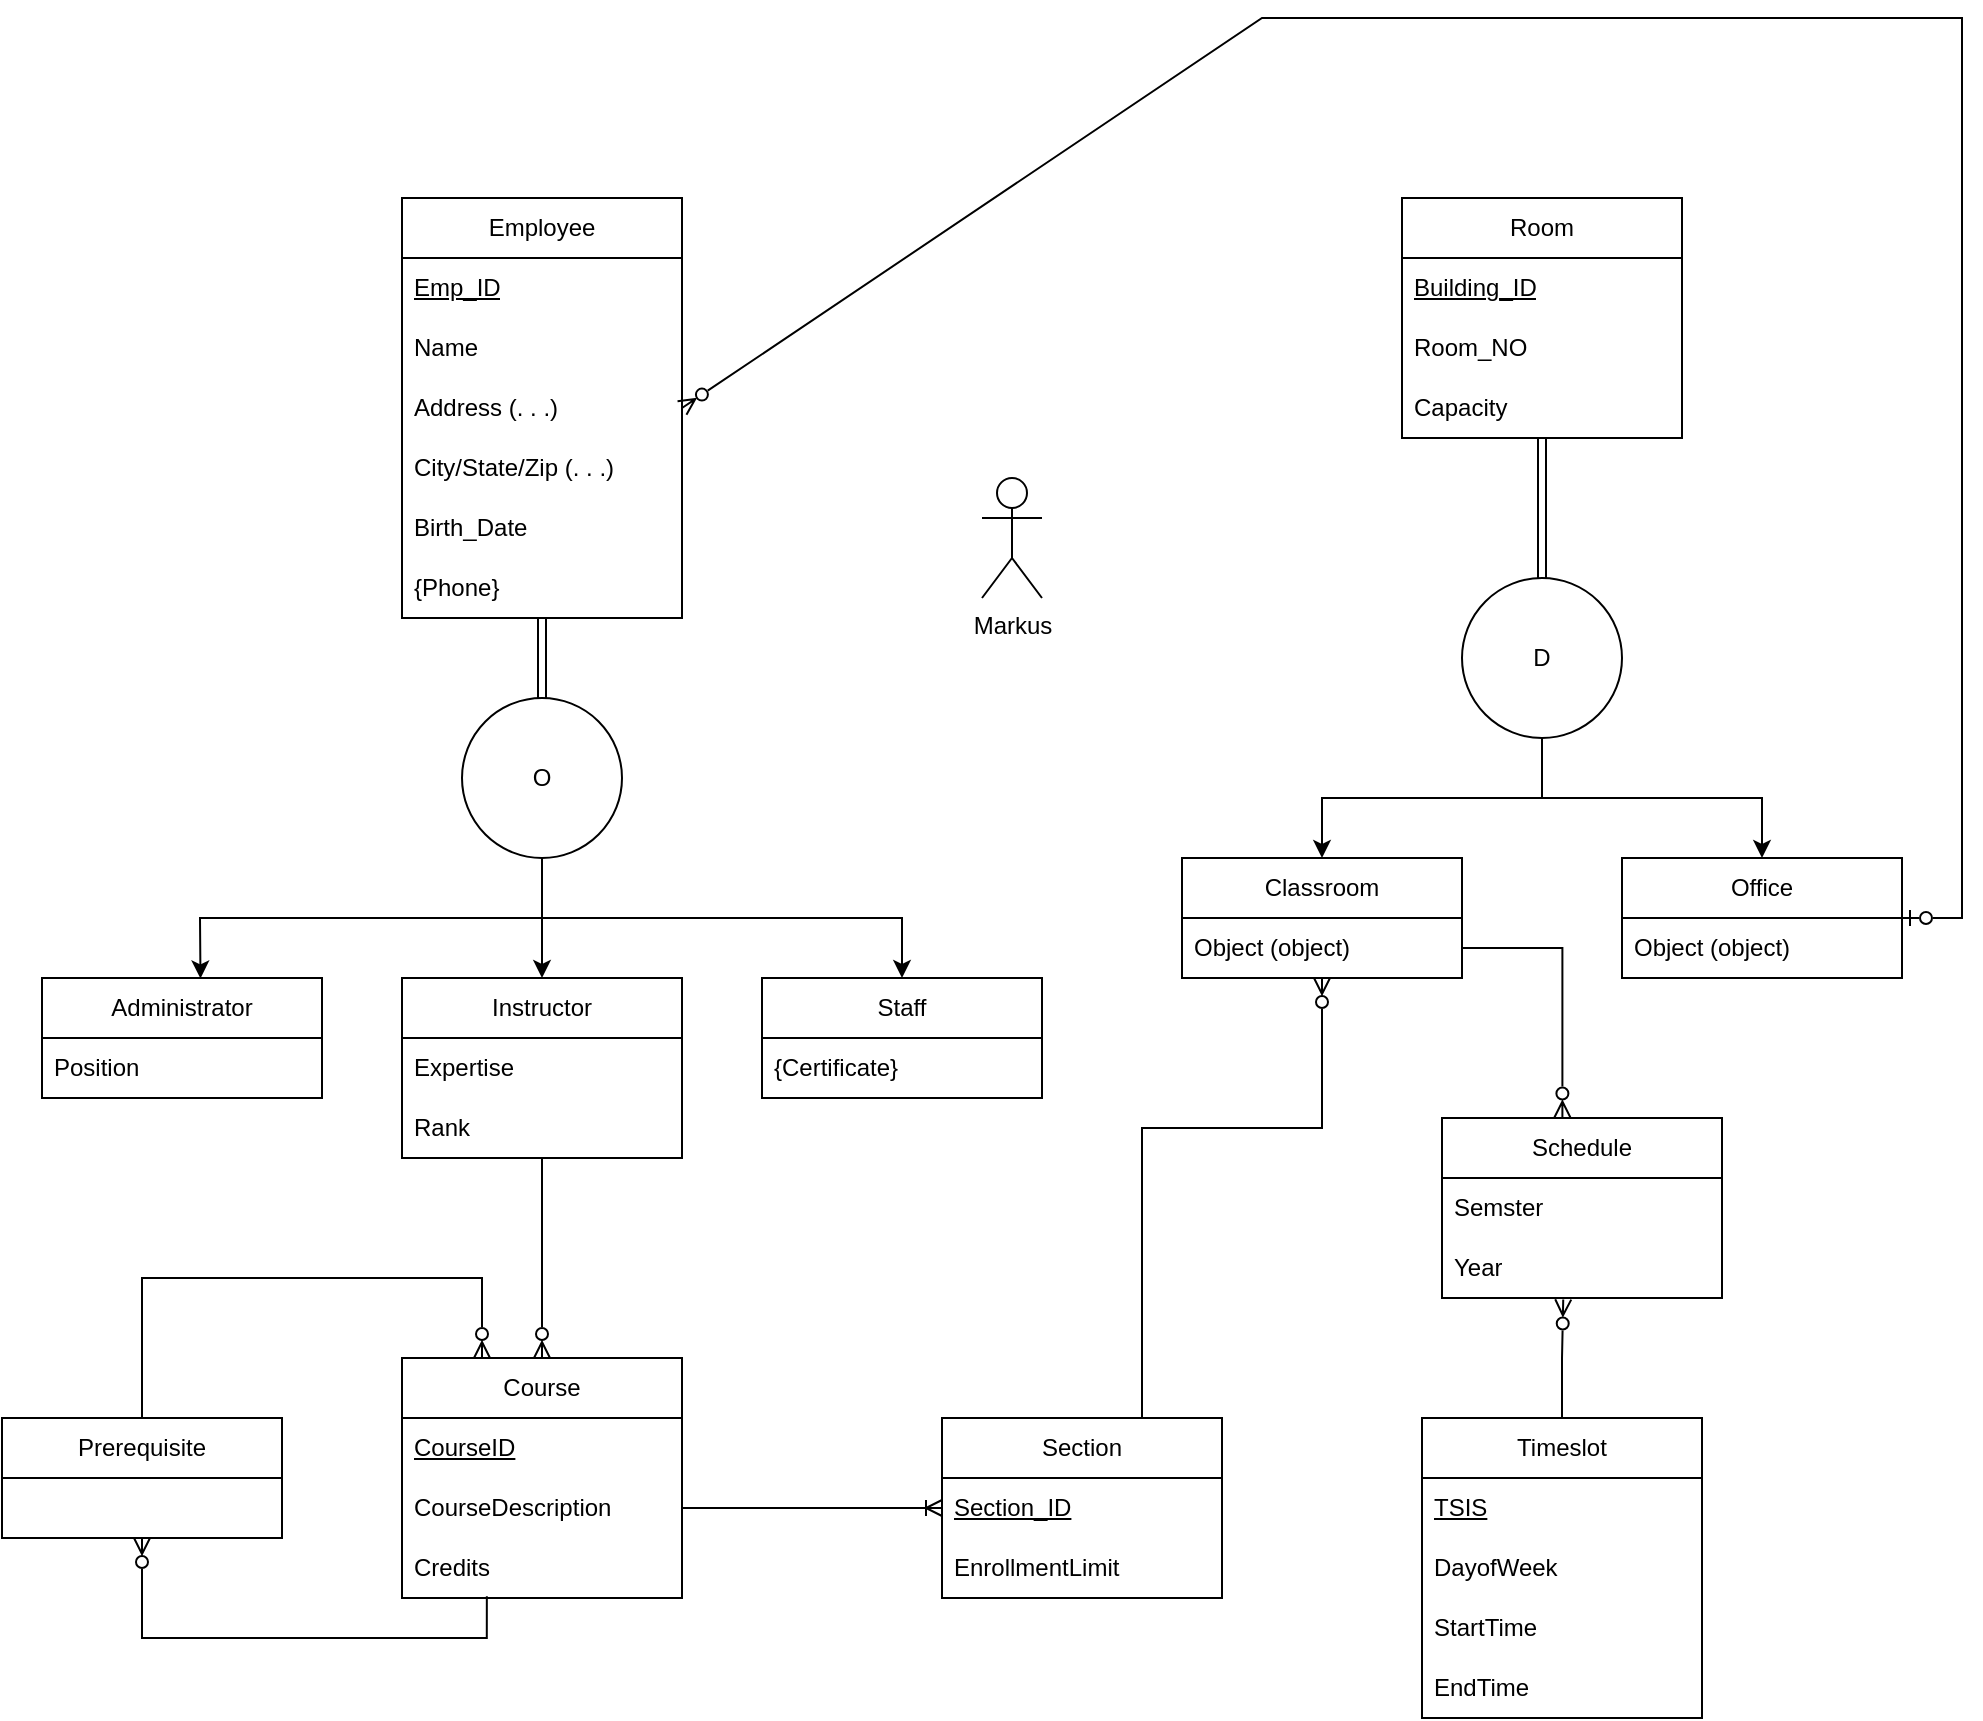 <mxfile version="28.2.5">
  <diagram name="Page-1" id="pNBeXpuQ4L14QntjSeyP">
    <mxGraphModel dx="1078" dy="878" grid="1" gridSize="10" guides="1" tooltips="1" connect="1" arrows="1" fold="1" page="1" pageScale="1" pageWidth="850" pageHeight="1100" math="0" shadow="0">
      <root>
        <mxCell id="0" />
        <mxCell id="1" parent="0" />
        <mxCell id="OhDDxIPIgr9wnCfn7Brg-9" value="" style="edgeStyle=orthogonalEdgeStyle;rounded=0;orthogonalLoop=1;jettySize=auto;html=1;shape=link;" parent="1" source="OhDDxIPIgr9wnCfn7Brg-1" target="OhDDxIPIgr9wnCfn7Brg-8" edge="1">
          <mxGeometry relative="1" as="geometry" />
        </mxCell>
        <mxCell id="OhDDxIPIgr9wnCfn7Brg-1" value="Employee" style="swimlane;fontStyle=0;childLayout=stackLayout;horizontal=1;startSize=30;horizontalStack=0;resizeParent=1;resizeParentMax=0;resizeLast=0;collapsible=1;marginBottom=0;whiteSpace=wrap;html=1;" parent="1" vertex="1">
          <mxGeometry x="340" y="240" width="140" height="210" as="geometry" />
        </mxCell>
        <mxCell id="OhDDxIPIgr9wnCfn7Brg-2" value="&lt;u&gt;Emp_ID&lt;/u&gt;" style="text;strokeColor=none;fillColor=none;align=left;verticalAlign=middle;spacingLeft=4;spacingRight=4;overflow=hidden;points=[[0,0.5],[1,0.5]];portConstraint=eastwest;rotatable=0;whiteSpace=wrap;html=1;" parent="OhDDxIPIgr9wnCfn7Brg-1" vertex="1">
          <mxGeometry y="30" width="140" height="30" as="geometry" />
        </mxCell>
        <mxCell id="OhDDxIPIgr9wnCfn7Brg-3" value="&lt;div&gt;Name&lt;/div&gt;" style="text;strokeColor=none;fillColor=none;align=left;verticalAlign=middle;spacingLeft=4;spacingRight=4;overflow=hidden;points=[[0,0.5],[1,0.5]];portConstraint=eastwest;rotatable=0;whiteSpace=wrap;html=1;" parent="OhDDxIPIgr9wnCfn7Brg-1" vertex="1">
          <mxGeometry y="60" width="140" height="30" as="geometry" />
        </mxCell>
        <mxCell id="OhDDxIPIgr9wnCfn7Brg-4" value="Address&amp;nbsp;(. . .)" style="text;strokeColor=none;fillColor=none;align=left;verticalAlign=middle;spacingLeft=4;spacingRight=4;overflow=hidden;points=[[0,0.5],[1,0.5]];portConstraint=eastwest;rotatable=0;whiteSpace=wrap;html=1;" parent="OhDDxIPIgr9wnCfn7Brg-1" vertex="1">
          <mxGeometry y="90" width="140" height="30" as="geometry" />
        </mxCell>
        <mxCell id="OhDDxIPIgr9wnCfn7Brg-5" value="City/State/Zip (. . .)" style="text;strokeColor=none;fillColor=none;align=left;verticalAlign=middle;spacingLeft=4;spacingRight=4;overflow=hidden;points=[[0,0.5],[1,0.5]];portConstraint=eastwest;rotatable=0;whiteSpace=wrap;html=1;" parent="OhDDxIPIgr9wnCfn7Brg-1" vertex="1">
          <mxGeometry y="120" width="140" height="30" as="geometry" />
        </mxCell>
        <mxCell id="OhDDxIPIgr9wnCfn7Brg-6" value="Birth_Date" style="text;strokeColor=none;fillColor=none;align=left;verticalAlign=middle;spacingLeft=4;spacingRight=4;overflow=hidden;points=[[0,0.5],[1,0.5]];portConstraint=eastwest;rotatable=0;whiteSpace=wrap;html=1;" parent="OhDDxIPIgr9wnCfn7Brg-1" vertex="1">
          <mxGeometry y="150" width="140" height="30" as="geometry" />
        </mxCell>
        <mxCell id="OhDDxIPIgr9wnCfn7Brg-7" value="{Phone}" style="text;strokeColor=none;fillColor=none;align=left;verticalAlign=middle;spacingLeft=4;spacingRight=4;overflow=hidden;points=[[0,0.5],[1,0.5]];portConstraint=eastwest;rotatable=0;whiteSpace=wrap;html=1;" parent="OhDDxIPIgr9wnCfn7Brg-1" vertex="1">
          <mxGeometry y="180" width="140" height="30" as="geometry" />
        </mxCell>
        <mxCell id="OhDDxIPIgr9wnCfn7Brg-19" style="edgeStyle=elbowEdgeStyle;rounded=0;orthogonalLoop=1;jettySize=auto;html=1;elbow=vertical;entryX=0.5;entryY=0;entryDx=0;entryDy=0;" parent="1" source="OhDDxIPIgr9wnCfn7Brg-8" target="OhDDxIPIgr9wnCfn7Brg-10" edge="1">
          <mxGeometry relative="1" as="geometry">
            <mxPoint x="410" y="600" as="targetPoint" />
          </mxGeometry>
        </mxCell>
        <mxCell id="OhDDxIPIgr9wnCfn7Brg-8" value="O" style="ellipse;whiteSpace=wrap;html=1;fontStyle=0;startSize=30;horizontal=1;" parent="1" vertex="1">
          <mxGeometry x="370" y="490" width="80" height="80" as="geometry" />
        </mxCell>
        <mxCell id="dM-d7xp5EMUZUrmFZuvB-21" value="" style="edgeStyle=orthogonalEdgeStyle;rounded=0;orthogonalLoop=1;jettySize=auto;html=1;entryX=0.5;entryY=0;entryDx=0;entryDy=0;endArrow=ERzeroToMany;endFill=0;" edge="1" parent="1" source="OhDDxIPIgr9wnCfn7Brg-10" target="dM-d7xp5EMUZUrmFZuvB-6">
          <mxGeometry relative="1" as="geometry" />
        </mxCell>
        <mxCell id="OhDDxIPIgr9wnCfn7Brg-10" value="Instructor" style="swimlane;fontStyle=0;childLayout=stackLayout;horizontal=1;startSize=30;horizontalStack=0;resizeParent=1;resizeParentMax=0;resizeLast=0;collapsible=1;marginBottom=0;whiteSpace=wrap;html=1;" parent="1" vertex="1">
          <mxGeometry x="340" y="630" width="140" height="90" as="geometry" />
        </mxCell>
        <mxCell id="OhDDxIPIgr9wnCfn7Brg-11" value="Expertise" style="text;strokeColor=none;fillColor=none;align=left;verticalAlign=middle;spacingLeft=4;spacingRight=4;overflow=hidden;points=[[0,0.5],[1,0.5]];portConstraint=eastwest;rotatable=0;whiteSpace=wrap;html=1;" parent="OhDDxIPIgr9wnCfn7Brg-10" vertex="1">
          <mxGeometry y="30" width="140" height="30" as="geometry" />
        </mxCell>
        <mxCell id="OhDDxIPIgr9wnCfn7Brg-22" value="Rank" style="text;strokeColor=none;fillColor=none;align=left;verticalAlign=middle;spacingLeft=4;spacingRight=4;overflow=hidden;points=[[0,0.5],[1,0.5]];portConstraint=eastwest;rotatable=0;whiteSpace=wrap;html=1;" parent="OhDDxIPIgr9wnCfn7Brg-10" vertex="1">
          <mxGeometry y="60" width="140" height="30" as="geometry" />
        </mxCell>
        <mxCell id="OhDDxIPIgr9wnCfn7Brg-14" value="Administrator" style="swimlane;fontStyle=0;childLayout=stackLayout;horizontal=1;startSize=30;horizontalStack=0;resizeParent=1;resizeParentMax=0;resizeLast=0;collapsible=1;marginBottom=0;whiteSpace=wrap;html=1;" parent="1" vertex="1">
          <mxGeometry x="160" y="630" width="140" height="60" as="geometry" />
        </mxCell>
        <mxCell id="OhDDxIPIgr9wnCfn7Brg-15" value="Position" style="text;strokeColor=none;fillColor=none;align=left;verticalAlign=middle;spacingLeft=4;spacingRight=4;overflow=hidden;points=[[0,0.5],[1,0.5]];portConstraint=eastwest;rotatable=0;whiteSpace=wrap;html=1;" parent="OhDDxIPIgr9wnCfn7Brg-14" vertex="1">
          <mxGeometry y="30" width="140" height="30" as="geometry" />
        </mxCell>
        <mxCell id="OhDDxIPIgr9wnCfn7Brg-16" value="Staff" style="swimlane;fontStyle=0;childLayout=stackLayout;horizontal=1;startSize=30;horizontalStack=0;resizeParent=1;resizeParentMax=0;resizeLast=0;collapsible=1;marginBottom=0;whiteSpace=wrap;html=1;" parent="1" vertex="1">
          <mxGeometry x="520" y="630" width="140" height="60" as="geometry" />
        </mxCell>
        <mxCell id="OhDDxIPIgr9wnCfn7Brg-17" value="{Certificate}" style="text;strokeColor=none;fillColor=none;align=left;verticalAlign=middle;spacingLeft=4;spacingRight=4;overflow=hidden;points=[[0,0.5],[1,0.5]];portConstraint=eastwest;rotatable=0;whiteSpace=wrap;html=1;" parent="OhDDxIPIgr9wnCfn7Brg-16" vertex="1">
          <mxGeometry y="30" width="140" height="30" as="geometry" />
        </mxCell>
        <mxCell id="OhDDxIPIgr9wnCfn7Brg-20" value="" style="endArrow=classic;html=1;rounded=0;entryX=0.566;entryY=0.004;entryDx=0;entryDy=0;entryPerimeter=0;" parent="1" target="OhDDxIPIgr9wnCfn7Brg-14" edge="1">
          <mxGeometry width="50" height="50" relative="1" as="geometry">
            <mxPoint x="410" y="600" as="sourcePoint" />
            <mxPoint x="210" y="600" as="targetPoint" />
            <Array as="points">
              <mxPoint x="239" y="600" />
            </Array>
          </mxGeometry>
        </mxCell>
        <mxCell id="OhDDxIPIgr9wnCfn7Brg-21" value="" style="endArrow=classic;html=1;rounded=0;entryX=0.566;entryY=0.004;entryDx=0;entryDy=0;entryPerimeter=0;" parent="1" edge="1">
          <mxGeometry width="50" height="50" relative="1" as="geometry">
            <mxPoint x="410" y="600" as="sourcePoint" />
            <mxPoint x="590" y="630" as="targetPoint" />
            <Array as="points">
              <mxPoint x="590" y="600" />
            </Array>
          </mxGeometry>
        </mxCell>
        <mxCell id="OhDDxIPIgr9wnCfn7Brg-23" value="" style="edgeStyle=orthogonalEdgeStyle;rounded=0;orthogonalLoop=1;jettySize=auto;html=1;shape=link;" parent="1" source="OhDDxIPIgr9wnCfn7Brg-24" target="OhDDxIPIgr9wnCfn7Brg-32" edge="1">
          <mxGeometry relative="1" as="geometry" />
        </mxCell>
        <mxCell id="OhDDxIPIgr9wnCfn7Brg-24" value="Room" style="swimlane;fontStyle=0;childLayout=stackLayout;horizontal=1;startSize=30;horizontalStack=0;resizeParent=1;resizeParentMax=0;resizeLast=0;collapsible=1;marginBottom=0;whiteSpace=wrap;html=1;" parent="1" vertex="1">
          <mxGeometry x="840" y="240" width="140" height="120" as="geometry" />
        </mxCell>
        <mxCell id="OhDDxIPIgr9wnCfn7Brg-25" value="&lt;u&gt;Building_ID&lt;/u&gt;" style="text;strokeColor=none;fillColor=none;align=left;verticalAlign=middle;spacingLeft=4;spacingRight=4;overflow=hidden;points=[[0,0.5],[1,0.5]];portConstraint=eastwest;rotatable=0;whiteSpace=wrap;html=1;" parent="OhDDxIPIgr9wnCfn7Brg-24" vertex="1">
          <mxGeometry y="30" width="140" height="30" as="geometry" />
        </mxCell>
        <mxCell id="OhDDxIPIgr9wnCfn7Brg-26" value="Room_NO" style="text;strokeColor=none;fillColor=none;align=left;verticalAlign=middle;spacingLeft=4;spacingRight=4;overflow=hidden;points=[[0,0.5],[1,0.5]];portConstraint=eastwest;rotatable=0;whiteSpace=wrap;html=1;" parent="OhDDxIPIgr9wnCfn7Brg-24" vertex="1">
          <mxGeometry y="60" width="140" height="30" as="geometry" />
        </mxCell>
        <mxCell id="OhDDxIPIgr9wnCfn7Brg-27" value="Capacity" style="text;strokeColor=none;fillColor=none;align=left;verticalAlign=middle;spacingLeft=4;spacingRight=4;overflow=hidden;points=[[0,0.5],[1,0.5]];portConstraint=eastwest;rotatable=0;whiteSpace=wrap;html=1;" parent="OhDDxIPIgr9wnCfn7Brg-24" vertex="1">
          <mxGeometry y="90" width="140" height="30" as="geometry" />
        </mxCell>
        <mxCell id="OhDDxIPIgr9wnCfn7Brg-31" style="edgeStyle=elbowEdgeStyle;rounded=0;orthogonalLoop=1;jettySize=auto;html=1;elbow=vertical;endArrow=none;endFill=0;" parent="1" source="OhDDxIPIgr9wnCfn7Brg-32" edge="1">
          <mxGeometry relative="1" as="geometry">
            <mxPoint x="910" y="540" as="targetPoint" />
          </mxGeometry>
        </mxCell>
        <mxCell id="OhDDxIPIgr9wnCfn7Brg-32" value="D" style="ellipse;whiteSpace=wrap;html=1;fontStyle=0;startSize=30;horizontal=1;" parent="1" vertex="1">
          <mxGeometry x="870" y="430" width="80" height="80" as="geometry" />
        </mxCell>
        <mxCell id="OhDDxIPIgr9wnCfn7Brg-36" value="Classroom" style="swimlane;fontStyle=0;childLayout=stackLayout;horizontal=1;startSize=30;horizontalStack=0;resizeParent=1;resizeParentMax=0;resizeLast=0;collapsible=1;marginBottom=0;whiteSpace=wrap;html=1;" parent="1" vertex="1">
          <mxGeometry x="730" y="570" width="140" height="60" as="geometry" />
        </mxCell>
        <mxCell id="OhDDxIPIgr9wnCfn7Brg-37" value="Object (object)" style="text;strokeColor=none;fillColor=none;align=left;verticalAlign=middle;spacingLeft=4;spacingRight=4;overflow=hidden;points=[[0,0.5],[1,0.5]];portConstraint=eastwest;rotatable=0;whiteSpace=wrap;html=1;" parent="OhDDxIPIgr9wnCfn7Brg-36" vertex="1">
          <mxGeometry y="30" width="140" height="30" as="geometry" />
        </mxCell>
        <mxCell id="OhDDxIPIgr9wnCfn7Brg-38" value="Office" style="swimlane;fontStyle=0;childLayout=stackLayout;horizontal=1;startSize=30;horizontalStack=0;resizeParent=1;resizeParentMax=0;resizeLast=0;collapsible=1;marginBottom=0;whiteSpace=wrap;html=1;" parent="1" vertex="1">
          <mxGeometry x="950" y="570" width="140" height="60" as="geometry" />
        </mxCell>
        <mxCell id="OhDDxIPIgr9wnCfn7Brg-39" value="Object (object)" style="text;strokeColor=none;fillColor=none;align=left;verticalAlign=middle;spacingLeft=4;spacingRight=4;overflow=hidden;points=[[0,0.5],[1,0.5]];portConstraint=eastwest;rotatable=0;whiteSpace=wrap;html=1;" parent="OhDDxIPIgr9wnCfn7Brg-38" vertex="1">
          <mxGeometry y="30" width="140" height="30" as="geometry" />
        </mxCell>
        <mxCell id="OhDDxIPIgr9wnCfn7Brg-40" value="" style="endArrow=classic;html=1;rounded=0;" parent="1" edge="1">
          <mxGeometry width="50" height="50" relative="1" as="geometry">
            <mxPoint x="910" y="540" as="sourcePoint" />
            <mxPoint x="800" y="570" as="targetPoint" />
            <Array as="points">
              <mxPoint x="800" y="540" />
            </Array>
          </mxGeometry>
        </mxCell>
        <mxCell id="OhDDxIPIgr9wnCfn7Brg-41" value="" style="endArrow=classic;html=1;rounded=0;entryX=0.5;entryY=0;entryDx=0;entryDy=0;" parent="1" target="OhDDxIPIgr9wnCfn7Brg-38" edge="1">
          <mxGeometry width="50" height="50" relative="1" as="geometry">
            <mxPoint x="910" y="540" as="sourcePoint" />
            <mxPoint x="1010" y="560" as="targetPoint" />
            <Array as="points">
              <mxPoint x="1020" y="540" />
            </Array>
          </mxGeometry>
        </mxCell>
        <mxCell id="dM-d7xp5EMUZUrmFZuvB-48" style="edgeStyle=orthogonalEdgeStyle;rounded=0;orthogonalLoop=1;jettySize=auto;html=1;entryX=0.433;entryY=1.024;entryDx=0;entryDy=0;endArrow=ERzeroToMany;endFill=0;entryPerimeter=0;" edge="1" parent="1" source="dM-d7xp5EMUZUrmFZuvB-1" target="dM-d7xp5EMUZUrmFZuvB-56">
          <mxGeometry relative="1" as="geometry">
            <mxPoint x="920" y="760" as="targetPoint" />
            <Array as="points" />
          </mxGeometry>
        </mxCell>
        <mxCell id="dM-d7xp5EMUZUrmFZuvB-1" value="Timeslot" style="swimlane;fontStyle=0;childLayout=stackLayout;horizontal=1;startSize=30;horizontalStack=0;resizeParent=1;resizeParentMax=0;resizeLast=0;collapsible=1;marginBottom=0;whiteSpace=wrap;html=1;" vertex="1" parent="1">
          <mxGeometry x="850" y="850" width="140" height="150" as="geometry" />
        </mxCell>
        <mxCell id="dM-d7xp5EMUZUrmFZuvB-2" value="&lt;u&gt;TSIS&lt;/u&gt;" style="text;strokeColor=none;fillColor=none;align=left;verticalAlign=middle;spacingLeft=4;spacingRight=4;overflow=hidden;points=[[0,0.5],[1,0.5]];portConstraint=eastwest;rotatable=0;whiteSpace=wrap;html=1;" vertex="1" parent="dM-d7xp5EMUZUrmFZuvB-1">
          <mxGeometry y="30" width="140" height="30" as="geometry" />
        </mxCell>
        <mxCell id="dM-d7xp5EMUZUrmFZuvB-29" value="DayofWeek" style="text;strokeColor=none;fillColor=none;align=left;verticalAlign=middle;spacingLeft=4;spacingRight=4;overflow=hidden;points=[[0,0.5],[1,0.5]];portConstraint=eastwest;rotatable=0;whiteSpace=wrap;html=1;" vertex="1" parent="dM-d7xp5EMUZUrmFZuvB-1">
          <mxGeometry y="60" width="140" height="30" as="geometry" />
        </mxCell>
        <mxCell id="dM-d7xp5EMUZUrmFZuvB-3" value="StartTime" style="text;strokeColor=none;fillColor=none;align=left;verticalAlign=middle;spacingLeft=4;spacingRight=4;overflow=hidden;points=[[0,0.5],[1,0.5]];portConstraint=eastwest;rotatable=0;whiteSpace=wrap;html=1;" vertex="1" parent="dM-d7xp5EMUZUrmFZuvB-1">
          <mxGeometry y="90" width="140" height="30" as="geometry" />
        </mxCell>
        <mxCell id="dM-d7xp5EMUZUrmFZuvB-4" value="EndTime" style="text;strokeColor=none;fillColor=none;align=left;verticalAlign=middle;spacingLeft=4;spacingRight=4;overflow=hidden;points=[[0,0.5],[1,0.5]];portConstraint=eastwest;rotatable=0;whiteSpace=wrap;html=1;" vertex="1" parent="dM-d7xp5EMUZUrmFZuvB-1">
          <mxGeometry y="120" width="140" height="30" as="geometry" />
        </mxCell>
        <mxCell id="dM-d7xp5EMUZUrmFZuvB-36" style="edgeStyle=orthogonalEdgeStyle;rounded=0;orthogonalLoop=1;jettySize=auto;html=1;entryX=0.5;entryY=1;entryDx=0;entryDy=0;exitX=0.303;exitY=0.97;exitDx=0;exitDy=0;exitPerimeter=0;endArrow=ERzeroToMany;endFill=0;" edge="1" parent="1" source="dM-d7xp5EMUZUrmFZuvB-9" target="dM-d7xp5EMUZUrmFZuvB-32">
          <mxGeometry relative="1" as="geometry" />
        </mxCell>
        <mxCell id="dM-d7xp5EMUZUrmFZuvB-6" value="Course" style="swimlane;fontStyle=0;childLayout=stackLayout;horizontal=1;startSize=30;horizontalStack=0;resizeParent=1;resizeParentMax=0;resizeLast=0;collapsible=1;marginBottom=0;whiteSpace=wrap;html=1;" vertex="1" parent="1">
          <mxGeometry x="340" y="820" width="140" height="120" as="geometry" />
        </mxCell>
        <mxCell id="dM-d7xp5EMUZUrmFZuvB-7" value="&lt;u&gt;CourseID&lt;/u&gt;" style="text;strokeColor=none;fillColor=none;align=left;verticalAlign=middle;spacingLeft=4;spacingRight=4;overflow=hidden;points=[[0,0.5],[1,0.5]];portConstraint=eastwest;rotatable=0;whiteSpace=wrap;html=1;" vertex="1" parent="dM-d7xp5EMUZUrmFZuvB-6">
          <mxGeometry y="30" width="140" height="30" as="geometry" />
        </mxCell>
        <mxCell id="dM-d7xp5EMUZUrmFZuvB-8" value="CourseDescription" style="text;strokeColor=none;fillColor=none;align=left;verticalAlign=middle;spacingLeft=4;spacingRight=4;overflow=hidden;points=[[0,0.5],[1,0.5]];portConstraint=eastwest;rotatable=0;whiteSpace=wrap;html=1;" vertex="1" parent="dM-d7xp5EMUZUrmFZuvB-6">
          <mxGeometry y="60" width="140" height="30" as="geometry" />
        </mxCell>
        <mxCell id="dM-d7xp5EMUZUrmFZuvB-9" value="Credits" style="text;strokeColor=none;fillColor=none;align=left;verticalAlign=middle;spacingLeft=4;spacingRight=4;overflow=hidden;points=[[0,0.5],[1,0.5]];portConstraint=eastwest;rotatable=0;whiteSpace=wrap;html=1;" vertex="1" parent="dM-d7xp5EMUZUrmFZuvB-6">
          <mxGeometry y="90" width="140" height="30" as="geometry" />
        </mxCell>
        <mxCell id="dM-d7xp5EMUZUrmFZuvB-22" value="" style="edgeStyle=elbowEdgeStyle;rounded=0;orthogonalLoop=1;jettySize=auto;html=1;entryX=0.5;entryY=1;entryDx=0;entryDy=0;endArrow=ERzeroToMany;endFill=0;elbow=vertical;" edge="1" parent="1" source="dM-d7xp5EMUZUrmFZuvB-11" target="OhDDxIPIgr9wnCfn7Brg-36">
          <mxGeometry relative="1" as="geometry">
            <Array as="points">
              <mxPoint x="710" y="705" />
            </Array>
          </mxGeometry>
        </mxCell>
        <mxCell id="dM-d7xp5EMUZUrmFZuvB-11" value="Section" style="swimlane;fontStyle=0;childLayout=stackLayout;horizontal=1;startSize=30;horizontalStack=0;resizeParent=1;resizeParentMax=0;resizeLast=0;collapsible=1;marginBottom=0;whiteSpace=wrap;html=1;" vertex="1" parent="1">
          <mxGeometry x="610" y="850" width="140" height="90" as="geometry" />
        </mxCell>
        <mxCell id="dM-d7xp5EMUZUrmFZuvB-12" value="&lt;u&gt;Section_ID&lt;/u&gt;" style="text;strokeColor=none;fillColor=none;align=left;verticalAlign=middle;spacingLeft=4;spacingRight=4;overflow=hidden;points=[[0,0.5],[1,0.5]];portConstraint=eastwest;rotatable=0;whiteSpace=wrap;html=1;" vertex="1" parent="dM-d7xp5EMUZUrmFZuvB-11">
          <mxGeometry y="30" width="140" height="30" as="geometry" />
        </mxCell>
        <mxCell id="dM-d7xp5EMUZUrmFZuvB-13" value="EnrollmentLimit" style="text;strokeColor=none;fillColor=none;align=left;verticalAlign=middle;spacingLeft=4;spacingRight=4;overflow=hidden;points=[[0,0.5],[1,0.5]];portConstraint=eastwest;rotatable=0;whiteSpace=wrap;html=1;" vertex="1" parent="dM-d7xp5EMUZUrmFZuvB-11">
          <mxGeometry y="60" width="140" height="30" as="geometry" />
        </mxCell>
        <mxCell id="dM-d7xp5EMUZUrmFZuvB-19" value="Markus" style="shape=umlActor;verticalLabelPosition=bottom;verticalAlign=top;html=1;outlineConnect=0;" vertex="1" parent="1">
          <mxGeometry x="630" y="380" width="30" height="60" as="geometry" />
        </mxCell>
        <mxCell id="dM-d7xp5EMUZUrmFZuvB-28" value="" style="endArrow=ERzeroToOne;html=1;rounded=0;exitX=1;exitY=0.5;exitDx=0;exitDy=0;entryX=1;entryY=0.5;entryDx=0;entryDy=0;endFill=0;startArrow=ERzeroToMany;startFill=0;" edge="1" parent="1" source="OhDDxIPIgr9wnCfn7Brg-1" target="OhDDxIPIgr9wnCfn7Brg-38">
          <mxGeometry width="50" height="50" relative="1" as="geometry">
            <mxPoint x="680" y="480" as="sourcePoint" />
            <mxPoint x="1070" y="150" as="targetPoint" />
            <Array as="points">
              <mxPoint x="770" y="150" />
              <mxPoint x="1120" y="150" />
              <mxPoint x="1120" y="600" />
            </Array>
          </mxGeometry>
        </mxCell>
        <mxCell id="dM-d7xp5EMUZUrmFZuvB-31" style="edgeStyle=orthogonalEdgeStyle;rounded=0;orthogonalLoop=1;jettySize=auto;html=1;entryX=0;entryY=0.5;entryDx=0;entryDy=0;endArrow=ERoneToMany;endFill=0;" edge="1" parent="1" source="dM-d7xp5EMUZUrmFZuvB-8" target="dM-d7xp5EMUZUrmFZuvB-12">
          <mxGeometry relative="1" as="geometry" />
        </mxCell>
        <mxCell id="dM-d7xp5EMUZUrmFZuvB-41" style="edgeStyle=orthogonalEdgeStyle;rounded=0;orthogonalLoop=1;jettySize=auto;html=1;endArrow=ERzeroToMany;endFill=0;" edge="1" parent="1" source="dM-d7xp5EMUZUrmFZuvB-32">
          <mxGeometry relative="1" as="geometry">
            <mxPoint x="380" y="820" as="targetPoint" />
            <Array as="points">
              <mxPoint x="210" y="780" />
              <mxPoint x="380" y="780" />
              <mxPoint x="380" y="820" />
            </Array>
          </mxGeometry>
        </mxCell>
        <mxCell id="dM-d7xp5EMUZUrmFZuvB-32" value="Prerequisite" style="swimlane;fontStyle=0;childLayout=stackLayout;horizontal=1;startSize=30;horizontalStack=0;resizeParent=1;resizeParentMax=0;resizeLast=0;collapsible=1;marginBottom=0;whiteSpace=wrap;html=1;" vertex="1" parent="1">
          <mxGeometry x="140" y="850" width="140" height="60" as="geometry" />
        </mxCell>
        <mxCell id="dM-d7xp5EMUZUrmFZuvB-47" style="edgeStyle=orthogonalEdgeStyle;rounded=0;orthogonalLoop=1;jettySize=auto;html=1;entryX=0.43;entryY=-0.003;entryDx=0;entryDy=0;endArrow=ERzeroToMany;endFill=0;entryPerimeter=0;" edge="1" parent="1" source="OhDDxIPIgr9wnCfn7Brg-37" target="dM-d7xp5EMUZUrmFZuvB-54">
          <mxGeometry relative="1" as="geometry">
            <mxPoint x="920" y="700" as="targetPoint" />
          </mxGeometry>
        </mxCell>
        <mxCell id="dM-d7xp5EMUZUrmFZuvB-54" value="Schedule" style="swimlane;fontStyle=0;childLayout=stackLayout;horizontal=1;startSize=30;horizontalStack=0;resizeParent=1;resizeParentMax=0;resizeLast=0;collapsible=1;marginBottom=0;whiteSpace=wrap;html=1;" vertex="1" parent="1">
          <mxGeometry x="860" y="700" width="140" height="90" as="geometry" />
        </mxCell>
        <mxCell id="dM-d7xp5EMUZUrmFZuvB-55" value="Semster" style="text;strokeColor=none;fillColor=none;align=left;verticalAlign=middle;spacingLeft=4;spacingRight=4;overflow=hidden;points=[[0,0.5],[1,0.5]];portConstraint=eastwest;rotatable=0;whiteSpace=wrap;html=1;" vertex="1" parent="dM-d7xp5EMUZUrmFZuvB-54">
          <mxGeometry y="30" width="140" height="30" as="geometry" />
        </mxCell>
        <mxCell id="dM-d7xp5EMUZUrmFZuvB-56" value="Year" style="text;strokeColor=none;fillColor=none;align=left;verticalAlign=middle;spacingLeft=4;spacingRight=4;overflow=hidden;points=[[0,0.5],[1,0.5]];portConstraint=eastwest;rotatable=0;whiteSpace=wrap;html=1;" vertex="1" parent="dM-d7xp5EMUZUrmFZuvB-54">
          <mxGeometry y="60" width="140" height="30" as="geometry" />
        </mxCell>
      </root>
    </mxGraphModel>
  </diagram>
</mxfile>
